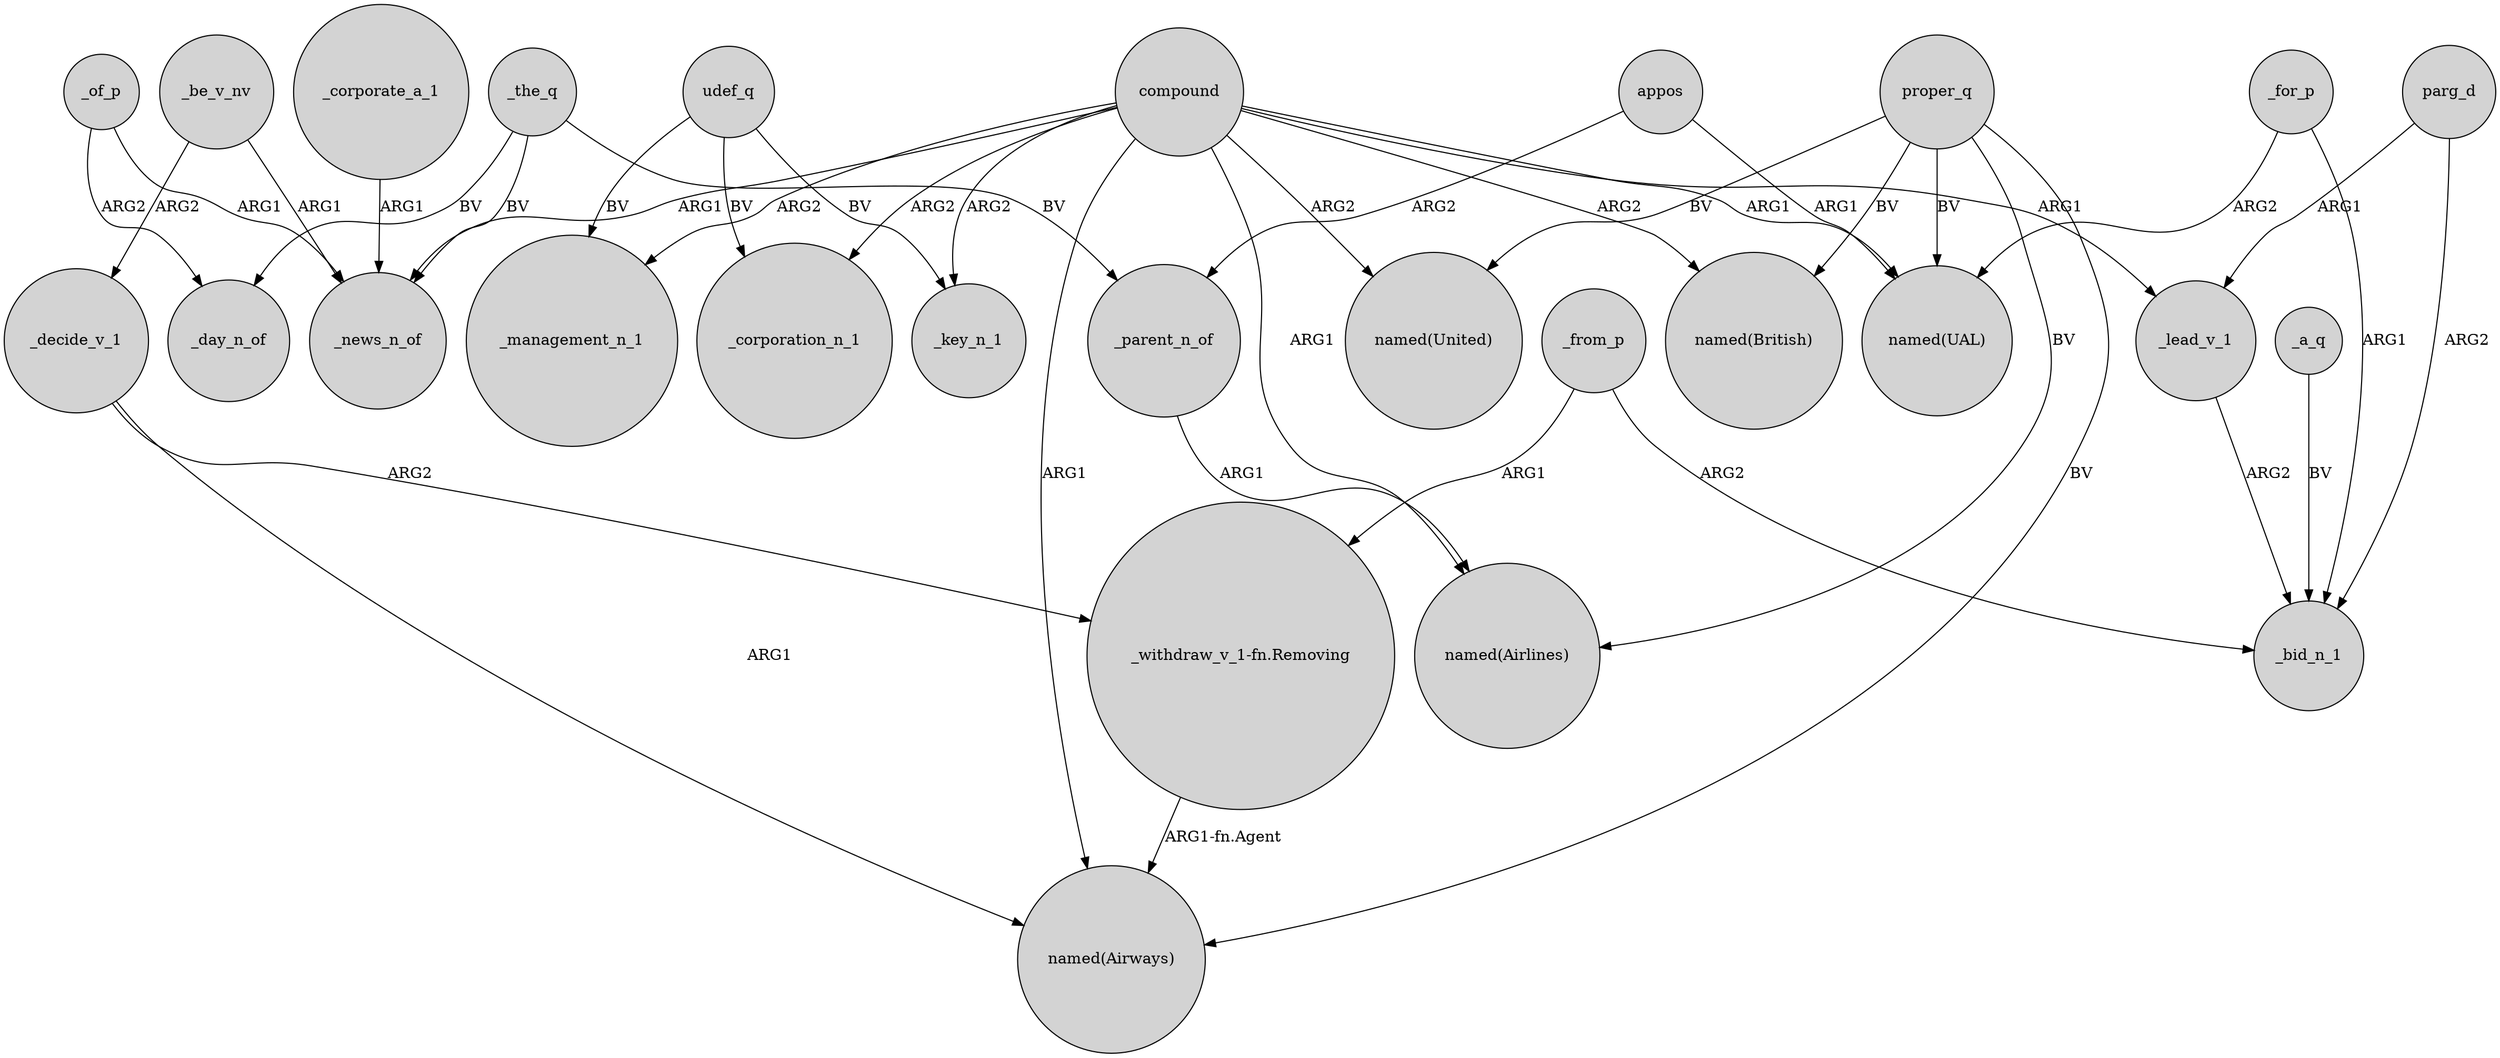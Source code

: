 digraph {
	node [shape=circle style=filled]
	_corporate_a_1 -> _news_n_of [label=ARG1]
	_be_v_nv -> _decide_v_1 [label=ARG2]
	compound -> _key_n_1 [label=ARG2]
	_be_v_nv -> _news_n_of [label=ARG1]
	compound -> _lead_v_1 [label=ARG1]
	udef_q -> _key_n_1 [label=BV]
	parg_d -> _bid_n_1 [label=ARG2]
	appos -> "named(UAL)" [label=ARG1]
	_the_q -> _parent_n_of [label=BV]
	_decide_v_1 -> "_withdraw_v_1-fn.Removing" [label=ARG2]
	proper_q -> "named(Airways)" [label=BV]
	compound -> "named(British)" [label=ARG2]
	_parent_n_of -> "named(Airlines)" [label=ARG1]
	compound -> _corporation_n_1 [label=ARG2]
	compound -> _management_n_1 [label=ARG2]
	_of_p -> _news_n_of [label=ARG1]
	compound -> "named(Airlines)" [label=ARG1]
	_lead_v_1 -> _bid_n_1 [label=ARG2]
	udef_q -> _management_n_1 [label=BV]
	proper_q -> "named(British)" [label=BV]
	_the_q -> _day_n_of [label=BV]
	udef_q -> _corporation_n_1 [label=BV]
	_decide_v_1 -> "named(Airways)" [label=ARG1]
	"_withdraw_v_1-fn.Removing" -> "named(Airways)" [label="ARG1-fn.Agent"]
	appos -> _parent_n_of [label=ARG2]
	parg_d -> _lead_v_1 [label=ARG1]
	proper_q -> "named(United)" [label=BV]
	proper_q -> "named(UAL)" [label=BV]
	_the_q -> _news_n_of [label=BV]
	_from_p -> "_withdraw_v_1-fn.Removing" [label=ARG1]
	proper_q -> "named(Airlines)" [label=BV]
	_for_p -> _bid_n_1 [label=ARG1]
	compound -> _news_n_of [label=ARG1]
	_for_p -> "named(UAL)" [label=ARG2]
	compound -> "named(United)" [label=ARG2]
	_of_p -> _day_n_of [label=ARG2]
	_from_p -> _bid_n_1 [label=ARG2]
	compound -> "named(UAL)" [label=ARG1]
	_a_q -> _bid_n_1 [label=BV]
	compound -> "named(Airways)" [label=ARG1]
}
